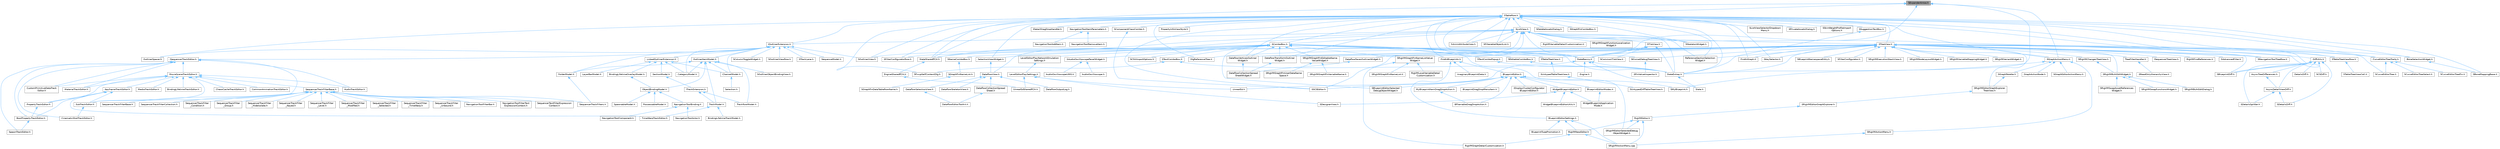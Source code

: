digraph "SExpanderArrow.h"
{
 // INTERACTIVE_SVG=YES
 // LATEX_PDF_SIZE
  bgcolor="transparent";
  edge [fontname=Helvetica,fontsize=10,labelfontname=Helvetica,labelfontsize=10];
  node [fontname=Helvetica,fontsize=10,shape=box,height=0.2,width=0.4];
  Node1 [id="Node000001",label="SExpanderArrow.h",height=0.2,width=0.4,color="gray40", fillcolor="grey60", style="filled", fontcolor="black",tooltip=" "];
  Node1 -> Node2 [id="edge1_Node000001_Node000002",dir="back",color="steelblue1",style="solid",tooltip=" "];
  Node2 [id="Node000002",label="SGraphActionMenu.h",height=0.2,width=0.4,color="grey40", fillcolor="white", style="filled",URL="$d0/d9a/SGraphActionMenu_8h.html",tooltip=" "];
  Node2 -> Node3 [id="edge2_Node000002_Node000003",dir="back",color="steelblue1",style="solid",tooltip=" "];
  Node3 [id="Node000003",label="GraphActionNode.h",height=0.2,width=0.4,color="grey40", fillcolor="white", style="filled",URL="$dc/d7a/GraphActionNode_8h.html",tooltip=" "];
  Node2 -> Node4 [id="edge3_Node000002_Node000004",dir="back",color="steelblue1",style="solid",tooltip=" "];
  Node4 [id="Node000004",label="SGraphEditorActionMenu.h",height=0.2,width=0.4,color="grey40", fillcolor="white", style="filled",URL="$dd/d8d/SGraphEditorActionMenu_8h.html",tooltip=" "];
  Node2 -> Node5 [id="edge4_Node000002_Node000005",dir="back",color="steelblue1",style="solid",tooltip=" "];
  Node5 [id="Node000005",label="SGraphPalette.h",height=0.2,width=0.4,color="grey40", fillcolor="white", style="filled",URL="$d5/dd1/SGraphPalette_8h.html",tooltip=" "];
  Node5 -> Node6 [id="edge5_Node000005_Node000006",dir="back",color="steelblue1",style="solid",tooltip=" "];
  Node6 [id="Node000006",label="SRigVMEditorGraphExplorer\lTreeView.h",height=0.2,width=0.4,color="grey40", fillcolor="white", style="filled",URL="$d8/d43/SRigVMEditorGraphExplorerTreeView_8h.html",tooltip=" "];
  Node6 -> Node7 [id="edge6_Node000006_Node000007",dir="back",color="steelblue1",style="solid",tooltip=" "];
  Node7 [id="Node000007",label="SRigVMEditorGraphExplorer.h",height=0.2,width=0.4,color="grey40", fillcolor="white", style="filled",URL="$db/d11/SRigVMEditorGraphExplorer_8h.html",tooltip=" "];
  Node7 -> Node8 [id="edge7_Node000007_Node000008",dir="back",color="steelblue1",style="solid",tooltip=" "];
  Node8 [id="Node000008",label="RigVMEditor.h",height=0.2,width=0.4,color="grey40", fillcolor="white", style="filled",URL="$d3/d13/RigVMEditor_8h.html",tooltip=" "];
  Node8 -> Node9 [id="edge8_Node000008_Node000009",dir="back",color="steelblue1",style="solid",tooltip=" "];
  Node9 [id="Node000009",label="RigVMNewEditor.h",height=0.2,width=0.4,color="grey40", fillcolor="white", style="filled",URL="$df/dd1/RigVMNewEditor_8h.html",tooltip=" "];
  Node9 -> Node10 [id="edge9_Node000009_Node000010",dir="back",color="steelblue1",style="solid",tooltip=" "];
  Node10 [id="Node000010",label="RigVMGraphDetailCustomization.h",height=0.2,width=0.4,color="grey40", fillcolor="white", style="filled",URL="$da/d8c/RigVMGraphDetailCustomization_8h.html",tooltip=" "];
  Node9 -> Node11 [id="edge10_Node000009_Node000011",dir="back",color="steelblue1",style="solid",tooltip=" "];
  Node11 [id="Node000011",label="SRigVMActionMenu.cpp",height=0.2,width=0.4,color="grey40", fillcolor="white", style="filled",URL="$dc/d4c/SRigVMActionMenu_8cpp.html",tooltip=" "];
  Node8 -> Node11 [id="edge11_Node000008_Node000011",dir="back",color="steelblue1",style="solid",tooltip=" "];
  Node8 -> Node12 [id="edge12_Node000008_Node000012",dir="back",color="steelblue1",style="solid",tooltip=" "];
  Node12 [id="Node000012",label="SRigVMEditorSelectedDebug\lObjectWidget.h",height=0.2,width=0.4,color="grey40", fillcolor="white", style="filled",URL="$d9/dcd/SRigVMEditorSelectedDebugObjectWidget_8h.html",tooltip=" "];
  Node2 -> Node13 [id="edge13_Node000002_Node000013",dir="back",color="steelblue1",style="solid",tooltip=" "];
  Node13 [id="Node000013",label="SMyBlueprint.h",height=0.2,width=0.4,color="grey40", fillcolor="white", style="filled",URL="$d3/d34/SMyBlueprint_8h.html",tooltip=" "];
  Node2 -> Node14 [id="edge14_Node000002_Node000014",dir="back",color="steelblue1",style="solid",tooltip=" "];
  Node14 [id="Node000014",label="SRigVMActionMenu.h",height=0.2,width=0.4,color="grey40", fillcolor="white", style="filled",URL="$d1/de8/SRigVMActionMenu_8h.html",tooltip=" "];
  Node14 -> Node11 [id="edge15_Node000014_Node000011",dir="back",color="steelblue1",style="solid",tooltip=" "];
  Node1 -> Node15 [id="edge16_Node000001_Node000015",dir="back",color="steelblue1",style="solid",tooltip=" "];
  Node15 [id="Node000015",label="STableRow.h",height=0.2,width=0.4,color="grey40", fillcolor="white", style="filled",URL="$d8/d43/STableRow_8h.html",tooltip=" "];
  Node15 -> Node16 [id="edge17_Node000015_Node000016",dir="back",color="steelblue1",style="solid",tooltip=" "];
  Node16 [id="Node000016",label="BoneSelectionWidget.h",height=0.2,width=0.4,color="grey40", fillcolor="white", style="filled",URL="$d4/dd3/BoneSelectionWidget_8h.html",tooltip=" "];
  Node16 -> Node17 [id="edge18_Node000016_Node000017",dir="back",color="steelblue1",style="solid",tooltip=" "];
  Node17 [id="Node000017",label="SBoneMappingBase.h",height=0.2,width=0.4,color="grey40", fillcolor="white", style="filled",URL="$d7/d49/SBoneMappingBase_8h.html",tooltip=" "];
  Node15 -> Node18 [id="edge19_Node000015_Node000018",dir="back",color="steelblue1",style="solid",tooltip=" "];
  Node18 [id="Node000018",label="CurveEditorTreeTraits.h",height=0.2,width=0.4,color="grey40", fillcolor="white", style="filled",URL="$d4/d4a/CurveEditorTreeTraits_8h.html",tooltip=" "];
  Node18 -> Node19 [id="edge20_Node000018_Node000019",dir="back",color="steelblue1",style="solid",tooltip=" "];
  Node19 [id="Node000019",label="SCurveEditorTree.h",height=0.2,width=0.4,color="grey40", fillcolor="white", style="filled",URL="$da/da4/SCurveEditorTree_8h.html",tooltip=" "];
  Node18 -> Node20 [id="edge21_Node000018_Node000020",dir="back",color="steelblue1",style="solid",tooltip=" "];
  Node20 [id="Node000020",label="SCurveEditorTreePin.h",height=0.2,width=0.4,color="grey40", fillcolor="white", style="filled",URL="$db/d44/SCurveEditorTreePin_8h.html",tooltip=" "];
  Node18 -> Node21 [id="edge22_Node000018_Node000021",dir="back",color="steelblue1",style="solid",tooltip=" "];
  Node21 [id="Node000021",label="SCurveEditorTreeSelect.h",height=0.2,width=0.4,color="grey40", fillcolor="white", style="filled",URL="$d9/d58/SCurveEditorTreeSelect_8h.html",tooltip=" "];
  Node15 -> Node22 [id="edge23_Node000015_Node000022",dir="back",color="steelblue1",style="solid",tooltip=" "];
  Node22 [id="Node000022",label="DataflowTransformOutliner\lWidget.h",height=0.2,width=0.4,color="grey40", fillcolor="white", style="filled",URL="$d8/df9/DataflowTransformOutlinerWidget_8h.html",tooltip=" "];
  Node22 -> Node23 [id="edge24_Node000022_Node000023",dir="back",color="steelblue1",style="solid",tooltip=" "];
  Node23 [id="Node000023",label="DataflowCollectionSpread\lSheetWidget.h",height=0.2,width=0.4,color="grey40", fillcolor="white", style="filled",URL="$da/da3/DataflowCollectionSpreadSheetWidget_8h.html",tooltip=" "];
  Node15 -> Node24 [id="edge25_Node000015_Node000024",dir="back",color="steelblue1",style="solid",tooltip=" "];
  Node24 [id="Node000024",label="DataflowVerticesOutliner\lWidget.h",height=0.2,width=0.4,color="grey40", fillcolor="white", style="filled",URL="$dd/deb/DataflowVerticesOutlinerWidget_8h.html",tooltip=" "];
  Node24 -> Node23 [id="edge26_Node000024_Node000023",dir="back",color="steelblue1",style="solid",tooltip=" "];
  Node15 -> Node25 [id="edge27_Node000015_Node000025",dir="back",color="steelblue1",style="solid",tooltip=" "];
  Node25 [id="Node000025",label="DlgReferenceTree.h",height=0.2,width=0.4,color="grey40", fillcolor="white", style="filled",URL="$db/dd3/DlgReferenceTree_8h.html",tooltip=" "];
  Node15 -> Node26 [id="edge28_Node000015_Node000026",dir="back",color="steelblue1",style="solid",tooltip=" "];
  Node26 [id="Node000026",label="FindInBlueprints.h",height=0.2,width=0.4,color="grey40", fillcolor="white", style="filled",URL="$d0/d27/FindInBlueprints_8h.html",tooltip=" "];
  Node26 -> Node27 [id="edge29_Node000026_Node000027",dir="back",color="steelblue1",style="solid",tooltip=" "];
  Node27 [id="Node000027",label="BlueprintEditor.h",height=0.2,width=0.4,color="grey40", fillcolor="white", style="filled",URL="$df/d7d/BlueprintEditor_8h.html",tooltip=" "];
  Node27 -> Node28 [id="edge30_Node000027_Node000028",dir="back",color="steelblue1",style="solid",tooltip=" "];
  Node28 [id="Node000028",label="BPVariableDragDropAction.h",height=0.2,width=0.4,color="grey40", fillcolor="white", style="filled",URL="$dd/d23/BPVariableDragDropAction_8h.html",tooltip=" "];
  Node27 -> Node29 [id="edge31_Node000027_Node000029",dir="back",color="steelblue1",style="solid",tooltip=" "];
  Node29 [id="Node000029",label="BlueprintDragDropMenuItem.h",height=0.2,width=0.4,color="grey40", fillcolor="white", style="filled",URL="$dc/deb/BlueprintDragDropMenuItem_8h.html",tooltip=" "];
  Node27 -> Node30 [id="edge32_Node000027_Node000030",dir="back",color="steelblue1",style="solid",tooltip=" "];
  Node30 [id="Node000030",label="BlueprintEditorModes.h",height=0.2,width=0.4,color="grey40", fillcolor="white", style="filled",URL="$d9/d70/BlueprintEditorModes_8h.html",tooltip=" "];
  Node30 -> Node31 [id="edge33_Node000030_Node000031",dir="back",color="steelblue1",style="solid",tooltip=" "];
  Node31 [id="Node000031",label="WidgetBlueprintApplication\lMode.h",height=0.2,width=0.4,color="grey40", fillcolor="white", style="filled",URL="$d3/d40/WidgetBlueprintApplicationMode_8h.html",tooltip=" "];
  Node27 -> Node32 [id="edge34_Node000027_Node000032",dir="back",color="steelblue1",style="solid",tooltip=" "];
  Node32 [id="Node000032",label="IDisplayClusterConfigurator\lBlueprintEditor.h",height=0.2,width=0.4,color="grey40", fillcolor="white", style="filled",URL="$dd/d4b/IDisplayClusterConfiguratorBlueprintEditor_8h.html",tooltip=" "];
  Node27 -> Node33 [id="edge35_Node000027_Node000033",dir="back",color="steelblue1",style="solid",tooltip=" "];
  Node33 [id="Node000033",label="MyBlueprintItemDragDropAction.h",height=0.2,width=0.4,color="grey40", fillcolor="white", style="filled",URL="$da/d11/MyBlueprintItemDragDropAction_8h.html",tooltip=" "];
  Node33 -> Node28 [id="edge36_Node000033_Node000028",dir="back",color="steelblue1",style="solid",tooltip=" "];
  Node27 -> Node34 [id="edge37_Node000027_Node000034",dir="back",color="steelblue1",style="solid",tooltip=" "];
  Node34 [id="Node000034",label="SBlueprintEditorSelected\lDebugObjectWidget.h",height=0.2,width=0.4,color="grey40", fillcolor="white", style="filled",URL="$de/d6c/SBlueprintEditorSelectedDebugObjectWidget_8h.html",tooltip=" "];
  Node27 -> Node13 [id="edge38_Node000027_Node000013",dir="back",color="steelblue1",style="solid",tooltip=" "];
  Node27 -> Node35 [id="edge39_Node000027_Node000035",dir="back",color="steelblue1",style="solid",tooltip=" "];
  Node35 [id="Node000035",label="SSCSEditor.h",height=0.2,width=0.4,color="grey40", fillcolor="white", style="filled",URL="$d0/d2e/SSCSEditor_8h.html",tooltip=" "];
  Node27 -> Node36 [id="edge40_Node000027_Node000036",dir="back",color="steelblue1",style="solid",tooltip=" "];
  Node36 [id="Node000036",label="WidgetBlueprintEditor.h",height=0.2,width=0.4,color="grey40", fillcolor="white", style="filled",URL="$d6/d04/WidgetBlueprintEditor_8h.html",tooltip=" "];
  Node36 -> Node37 [id="edge41_Node000036_Node000037",dir="back",color="steelblue1",style="solid",tooltip=" "];
  Node37 [id="Node000037",label="SDesignerView.h",height=0.2,width=0.4,color="grey40", fillcolor="white", style="filled",URL="$d2/d14/SDesignerView_8h.html",tooltip=" "];
  Node36 -> Node31 [id="edge42_Node000036_Node000031",dir="back",color="steelblue1",style="solid",tooltip=" "];
  Node36 -> Node38 [id="edge43_Node000036_Node000038",dir="back",color="steelblue1",style="solid",tooltip=" "];
  Node38 [id="Node000038",label="WidgetBlueprintEditorUtils.h",height=0.2,width=0.4,color="grey40", fillcolor="white", style="filled",URL="$d9/df7/WidgetBlueprintEditorUtils_8h.html",tooltip=" "];
  Node26 -> Node39 [id="edge44_Node000026_Node000039",dir="back",color="steelblue1",style="solid",tooltip=" "];
  Node39 [id="Node000039",label="BlueprintEditorSettings.h",height=0.2,width=0.4,color="grey40", fillcolor="white", style="filled",URL="$d4/dbc/BlueprintEditorSettings_8h.html",tooltip=" "];
  Node39 -> Node40 [id="edge45_Node000039_Node000040",dir="back",color="steelblue1",style="solid",tooltip=" "];
  Node40 [id="Node000040",label="BlueprintTypePromotion.h",height=0.2,width=0.4,color="grey40", fillcolor="white", style="filled",URL="$d2/d23/BlueprintTypePromotion_8h.html",tooltip=" "];
  Node39 -> Node9 [id="edge46_Node000039_Node000009",dir="back",color="steelblue1",style="solid",tooltip=" "];
  Node39 -> Node11 [id="edge47_Node000039_Node000011",dir="back",color="steelblue1",style="solid",tooltip=" "];
  Node26 -> Node41 [id="edge48_Node000026_Node000041",dir="back",color="steelblue1",style="solid",tooltip=" "];
  Node41 [id="Node000041",label="ImaginaryBlueprintData.h",height=0.2,width=0.4,color="grey40", fillcolor="white", style="filled",URL="$d9/d16/ImaginaryBlueprintData_8h.html",tooltip=" "];
  Node15 -> Node42 [id="edge49_Node000015_Node000042",dir="back",color="steelblue1",style="solid",tooltip=" "];
  Node42 [id="Node000042",label="FindInGraph.h",height=0.2,width=0.4,color="grey40", fillcolor="white", style="filled",URL="$de/d36/FindInGraph_8h.html",tooltip=" "];
  Node15 -> Node43 [id="edge50_Node000015_Node000043",dir="back",color="steelblue1",style="solid",tooltip=" "];
  Node43 [id="Node000043",label="IDetailDragDropHandler.h",height=0.2,width=0.4,color="grey40", fillcolor="white", style="filled",URL="$dd/d80/IDetailDragDropHandler_8h.html",tooltip=" "];
  Node15 -> Node44 [id="edge51_Node000015_Node000044",dir="back",color="steelblue1",style="solid",tooltip=" "];
  Node44 [id="Node000044",label="IOutlinerExtension.h",height=0.2,width=0.4,color="grey40", fillcolor="white", style="filled",URL="$db/d1a/IOutlinerExtension_8h.html",tooltip=" "];
  Node44 -> Node45 [id="edge52_Node000044_Node000045",dir="back",color="steelblue1",style="solid",tooltip=" "];
  Node45 [id="Node000045",label="CategoryModel.h",height=0.2,width=0.4,color="grey40", fillcolor="white", style="filled",URL="$db/dfe/CategoryModel_8h.html",tooltip=" "];
  Node44 -> Node46 [id="edge53_Node000044_Node000046",dir="back",color="steelblue1",style="solid",tooltip=" "];
  Node46 [id="Node000046",label="ChannelModel.h",height=0.2,width=0.4,color="grey40", fillcolor="white", style="filled",URL="$de/d30/ChannelModel_8h.html",tooltip=" "];
  Node46 -> Node47 [id="edge54_Node000046_Node000047",dir="back",color="steelblue1",style="solid",tooltip=" "];
  Node47 [id="Node000047",label="Selection.h",height=0.2,width=0.4,color="grey40", fillcolor="white", style="filled",URL="$dd/dc2/Editor_2Sequencer_2Public_2MVVM_2Selection_2Selection_8h.html",tooltip=" "];
  Node44 -> Node48 [id="edge55_Node000044_Node000048",dir="back",color="steelblue1",style="solid",tooltip=" "];
  Node48 [id="Node000048",label="FolderModel.h",height=0.2,width=0.4,color="grey40", fillcolor="white", style="filled",URL="$d4/d1d/FolderModel_8h.html",tooltip=" "];
  Node48 -> Node49 [id="edge56_Node000048_Node000049",dir="back",color="steelblue1",style="solid",tooltip=" "];
  Node49 [id="Node000049",label="SequencerTrackFilters.h",height=0.2,width=0.4,color="grey40", fillcolor="white", style="filled",URL="$df/d72/SequencerTrackFilters_8h.html",tooltip=" "];
  Node44 -> Node50 [id="edge57_Node000044_Node000050",dir="back",color="steelblue1",style="solid",tooltip=" "];
  Node50 [id="Node000050",label="ISequencerTrackEditor.h",height=0.2,width=0.4,color="grey40", fillcolor="white", style="filled",URL="$df/dca/ISequencerTrackEditor_8h.html",tooltip=" "];
  Node50 -> Node51 [id="edge58_Node000050_Node000051",dir="back",color="steelblue1",style="solid",tooltip=" "];
  Node51 [id="Node000051",label="AudioTrackEditor.h",height=0.2,width=0.4,color="grey40", fillcolor="white", style="filled",URL="$dd/d96/AudioTrackEditor_8h.html",tooltip=" "];
  Node50 -> Node52 [id="edge59_Node000050_Node000052",dir="back",color="steelblue1",style="solid",tooltip=" "];
  Node52 [id="Node000052",label="BoolPropertyTrackEditor.h",height=0.2,width=0.4,color="grey40", fillcolor="white", style="filled",URL="$db/d07/BoolPropertyTrackEditor_8h.html",tooltip=" "];
  Node52 -> Node53 [id="edge60_Node000052_Node000053",dir="back",color="steelblue1",style="solid",tooltip=" "];
  Node53 [id="Node000053",label="SpawnTrackEditor.h",height=0.2,width=0.4,color="grey40", fillcolor="white", style="filled",URL="$d5/dac/SpawnTrackEditor_8h.html",tooltip=" "];
  Node50 -> Node54 [id="edge61_Node000050_Node000054",dir="back",color="steelblue1",style="solid",tooltip=" "];
  Node54 [id="Node000054",label="CinematicShotTrackEditor.h",height=0.2,width=0.4,color="grey40", fillcolor="white", style="filled",URL="$d3/d0c/CinematicShotTrackEditor_8h.html",tooltip=" "];
  Node50 -> Node55 [id="edge62_Node000050_Node000055",dir="back",color="steelblue1",style="solid",tooltip=" "];
  Node55 [id="Node000055",label="CustomPrimitiveDataTrack\lEditor.h",height=0.2,width=0.4,color="grey40", fillcolor="white", style="filled",URL="$dc/d8f/CustomPrimitiveDataTrackEditor_8h.html",tooltip=" "];
  Node50 -> Node56 [id="edge63_Node000050_Node000056",dir="back",color="steelblue1",style="solid",tooltip=" "];
  Node56 [id="Node000056",label="MaterialTrackEditor.h",height=0.2,width=0.4,color="grey40", fillcolor="white", style="filled",URL="$d1/d9f/MaterialTrackEditor_8h.html",tooltip=" "];
  Node50 -> Node57 [id="edge64_Node000050_Node000057",dir="back",color="steelblue1",style="solid",tooltip=" "];
  Node57 [id="Node000057",label="MovieSceneTrackEditor.h",height=0.2,width=0.4,color="grey40", fillcolor="white", style="filled",URL="$db/d6c/MovieSceneTrackEditor_8h.html",tooltip=" "];
  Node57 -> Node51 [id="edge65_Node000057_Node000051",dir="back",color="steelblue1",style="solid",tooltip=" "];
  Node57 -> Node58 [id="edge66_Node000057_Node000058",dir="back",color="steelblue1",style="solid",tooltip=" "];
  Node58 [id="Node000058",label="BindingLifetimeTrackEditor.h",height=0.2,width=0.4,color="grey40", fillcolor="white", style="filled",URL="$db/d3c/BindingLifetimeTrackEditor_8h.html",tooltip=" "];
  Node57 -> Node59 [id="edge67_Node000057_Node000059",dir="back",color="steelblue1",style="solid",tooltip=" "];
  Node59 [id="Node000059",label="ChaosCacheTrackEditor.h",height=0.2,width=0.4,color="grey40", fillcolor="white", style="filled",URL="$db/d36/ChaosCacheTrackEditor_8h.html",tooltip=" "];
  Node57 -> Node60 [id="edge68_Node000057_Node000060",dir="back",color="steelblue1",style="solid",tooltip=" "];
  Node60 [id="Node000060",label="CommonAnimationTrackEditor.h",height=0.2,width=0.4,color="grey40", fillcolor="white", style="filled",URL="$d9/d6e/CommonAnimationTrackEditor_8h.html",tooltip=" "];
  Node57 -> Node55 [id="edge69_Node000057_Node000055",dir="back",color="steelblue1",style="solid",tooltip=" "];
  Node57 -> Node61 [id="edge70_Node000057_Node000061",dir="back",color="steelblue1",style="solid",tooltip=" "];
  Node61 [id="Node000061",label="KeyframeTrackEditor.h",height=0.2,width=0.4,color="grey40", fillcolor="white", style="filled",URL="$dd/d47/KeyframeTrackEditor_8h.html",tooltip=" "];
  Node61 -> Node52 [id="edge71_Node000061_Node000052",dir="back",color="steelblue1",style="solid",tooltip=" "];
  Node61 -> Node62 [id="edge72_Node000061_Node000062",dir="back",color="steelblue1",style="solid",tooltip=" "];
  Node62 [id="Node000062",label="PropertyTrackEditor.h",height=0.2,width=0.4,color="grey40", fillcolor="white", style="filled",URL="$da/d9a/PropertyTrackEditor_8h.html",tooltip=" "];
  Node62 -> Node52 [id="edge73_Node000062_Node000052",dir="back",color="steelblue1",style="solid",tooltip=" "];
  Node61 -> Node63 [id="edge74_Node000061_Node000063",dir="back",color="steelblue1",style="solid",tooltip=" "];
  Node63 [id="Node000063",label="SubTrackEditor.h",height=0.2,width=0.4,color="grey40", fillcolor="white", style="filled",URL="$d8/d5b/SubTrackEditor_8h.html",tooltip=" "];
  Node63 -> Node54 [id="edge75_Node000063_Node000054",dir="back",color="steelblue1",style="solid",tooltip=" "];
  Node61 -> Node64 [id="edge76_Node000061_Node000064",dir="back",color="steelblue1",style="solid",tooltip=" "];
  Node64 [id="Node000064",label="TimeWarpTrackEditor.h",height=0.2,width=0.4,color="grey40", fillcolor="white", style="filled",URL="$dc/d2e/TimeWarpTrackEditor_8h.html",tooltip=" "];
  Node57 -> Node56 [id="edge77_Node000057_Node000056",dir="back",color="steelblue1",style="solid",tooltip=" "];
  Node57 -> Node65 [id="edge78_Node000057_Node000065",dir="back",color="steelblue1",style="solid",tooltip=" "];
  Node65 [id="Node000065",label="MediaTrackEditor.h",height=0.2,width=0.4,color="grey40", fillcolor="white", style="filled",URL="$d0/d41/MediaTrackEditor_8h.html",tooltip=" "];
  Node57 -> Node62 [id="edge79_Node000057_Node000062",dir="back",color="steelblue1",style="solid",tooltip=" "];
  Node57 -> Node66 [id="edge80_Node000057_Node000066",dir="back",color="steelblue1",style="solid",tooltip=" "];
  Node66 [id="Node000066",label="SequencerTrackFilterBase.h",height=0.2,width=0.4,color="grey40", fillcolor="white", style="filled",URL="$d8/def/Filters_2SequencerTrackFilterBase_8h.html",tooltip=" "];
  Node66 -> Node67 [id="edge81_Node000066_Node000067",dir="back",color="steelblue1",style="solid",tooltip=" "];
  Node67 [id="Node000067",label="NavigationToolFilterBar.h",height=0.2,width=0.4,color="grey40", fillcolor="white", style="filled",URL="$df/d14/NavigationToolFilterBar_8h.html",tooltip=" "];
  Node66 -> Node68 [id="edge82_Node000066_Node000068",dir="back",color="steelblue1",style="solid",tooltip=" "];
  Node68 [id="Node000068",label="NavigationToolFilterText\lExpressionContext.h",height=0.2,width=0.4,color="grey40", fillcolor="white", style="filled",URL="$d8/dd2/NavigationToolFilterTextExpressionContext_8h.html",tooltip=" "];
  Node66 -> Node69 [id="edge83_Node000066_Node000069",dir="back",color="steelblue1",style="solid",tooltip=" "];
  Node69 [id="Node000069",label="SequencerTextFilterExpression\lContext.h",height=0.2,width=0.4,color="grey40", fillcolor="white", style="filled",URL="$d0/d9f/SequencerTextFilterExpressionContext_8h.html",tooltip=" "];
  Node66 -> Node70 [id="edge84_Node000066_Node000070",dir="back",color="steelblue1",style="solid",tooltip=" "];
  Node70 [id="Node000070",label="SequencerTrackFilterBase.h",height=0.2,width=0.4,color="grey40", fillcolor="white", style="filled",URL="$d8/d4d/SequencerTrackFilterBase_8h.html",tooltip=" "];
  Node66 -> Node71 [id="edge85_Node000066_Node000071",dir="back",color="steelblue1",style="solid",tooltip=" "];
  Node71 [id="Node000071",label="SequencerTrackFilterCollection.h",height=0.2,width=0.4,color="grey40", fillcolor="white", style="filled",URL="$d8/de2/SequencerTrackFilterCollection_8h.html",tooltip=" "];
  Node66 -> Node72 [id="edge86_Node000066_Node000072",dir="back",color="steelblue1",style="solid",tooltip=" "];
  Node72 [id="Node000072",label="SequencerTrackFilter\l_Condition.h",height=0.2,width=0.4,color="grey40", fillcolor="white", style="filled",URL="$df/d17/SequencerTrackFilter__Condition_8h.html",tooltip=" "];
  Node66 -> Node73 [id="edge87_Node000066_Node000073",dir="back",color="steelblue1",style="solid",tooltip=" "];
  Node73 [id="Node000073",label="SequencerTrackFilter\l_Group.h",height=0.2,width=0.4,color="grey40", fillcolor="white", style="filled",URL="$da/dea/SequencerTrackFilter__Group_8h.html",tooltip=" "];
  Node66 -> Node74 [id="edge88_Node000066_Node000074",dir="back",color="steelblue1",style="solid",tooltip=" "];
  Node74 [id="Node000074",label="SequencerTrackFilter\l_HideIsolate.h",height=0.2,width=0.4,color="grey40", fillcolor="white", style="filled",URL="$d3/d55/SequencerTrackFilter__HideIsolate_8h.html",tooltip=" "];
  Node66 -> Node75 [id="edge89_Node000066_Node000075",dir="back",color="steelblue1",style="solid",tooltip=" "];
  Node75 [id="Node000075",label="SequencerTrackFilter\l_Keyed.h",height=0.2,width=0.4,color="grey40", fillcolor="white", style="filled",URL="$d4/d2d/SequencerTrackFilter__Keyed_8h.html",tooltip=" "];
  Node66 -> Node76 [id="edge90_Node000066_Node000076",dir="back",color="steelblue1",style="solid",tooltip=" "];
  Node76 [id="Node000076",label="SequencerTrackFilter\l_Level.h",height=0.2,width=0.4,color="grey40", fillcolor="white", style="filled",URL="$d2/d6c/SequencerTrackFilter__Level_8h.html",tooltip=" "];
  Node66 -> Node77 [id="edge91_Node000066_Node000077",dir="back",color="steelblue1",style="solid",tooltip=" "];
  Node77 [id="Node000077",label="SequencerTrackFilter\l_Modified.h",height=0.2,width=0.4,color="grey40", fillcolor="white", style="filled",URL="$d0/dd9/SequencerTrackFilter__Modified_8h.html",tooltip=" "];
  Node66 -> Node78 [id="edge92_Node000066_Node000078",dir="back",color="steelblue1",style="solid",tooltip=" "];
  Node78 [id="Node000078",label="SequencerTrackFilter\l_Selected.h",height=0.2,width=0.4,color="grey40", fillcolor="white", style="filled",URL="$dc/d54/SequencerTrackFilter__Selected_8h.html",tooltip=" "];
  Node66 -> Node79 [id="edge93_Node000066_Node000079",dir="back",color="steelblue1",style="solid",tooltip=" "];
  Node79 [id="Node000079",label="SequencerTrackFilter\l_TimeWarp.h",height=0.2,width=0.4,color="grey40", fillcolor="white", style="filled",URL="$d6/dd0/SequencerTrackFilter__TimeWarp_8h.html",tooltip=" "];
  Node66 -> Node80 [id="edge94_Node000066_Node000080",dir="back",color="steelblue1",style="solid",tooltip=" "];
  Node80 [id="Node000080",label="SequencerTrackFilter\l_Unbound.h",height=0.2,width=0.4,color="grey40", fillcolor="white", style="filled",URL="$d0/dd1/SequencerTrackFilter__Unbound_8h.html",tooltip=" "];
  Node66 -> Node49 [id="edge95_Node000066_Node000049",dir="back",color="steelblue1",style="solid",tooltip=" "];
  Node57 -> Node63 [id="edge96_Node000057_Node000063",dir="back",color="steelblue1",style="solid",tooltip=" "];
  Node50 -> Node53 [id="edge97_Node000050_Node000053",dir="back",color="steelblue1",style="solid",tooltip=" "];
  Node50 -> Node63 [id="edge98_Node000050_Node000063",dir="back",color="steelblue1",style="solid",tooltip=" "];
  Node44 -> Node81 [id="edge99_Node000044_Node000081",dir="back",color="steelblue1",style="solid",tooltip=" "];
  Node81 [id="Node000081",label="LinkedOutlinerExtension.h",height=0.2,width=0.4,color="grey40", fillcolor="white", style="filled",URL="$da/d0f/LinkedOutlinerExtension_8h.html",tooltip=" "];
  Node81 -> Node82 [id="edge100_Node000081_Node000082",dir="back",color="steelblue1",style="solid",tooltip=" "];
  Node82 [id="Node000082",label="BindingLifetimeOverlayModel.h",height=0.2,width=0.4,color="grey40", fillcolor="white", style="filled",URL="$d2/d69/BindingLifetimeOverlayModel_8h.html",tooltip=" "];
  Node82 -> Node83 [id="edge101_Node000082_Node000083",dir="back",color="steelblue1",style="solid",tooltip=" "];
  Node83 [id="Node000083",label="ObjectBindingModel.h",height=0.2,width=0.4,color="grey40", fillcolor="white", style="filled",URL="$de/dbc/ObjectBindingModel_8h.html",tooltip=" "];
  Node83 -> Node84 [id="edge102_Node000083_Node000084",dir="back",color="steelblue1",style="solid",tooltip=" "];
  Node84 [id="Node000084",label="NavigationToolBinding.h",height=0.2,width=0.4,color="grey40", fillcolor="white", style="filled",URL="$d0/db5/NavigationToolBinding_8h.html",tooltip=" "];
  Node84 -> Node85 [id="edge103_Node000084_Node000085",dir="back",color="steelblue1",style="solid",tooltip=" "];
  Node85 [id="Node000085",label="NavigationToolActor.h",height=0.2,width=0.4,color="grey40", fillcolor="white", style="filled",URL="$d6/da8/NavigationToolActor_8h.html",tooltip=" "];
  Node84 -> Node86 [id="edge104_Node000084_Node000086",dir="back",color="steelblue1",style="solid",tooltip=" "];
  Node86 [id="Node000086",label="NavigationToolComponent.h",height=0.2,width=0.4,color="grey40", fillcolor="white", style="filled",URL="$d7/dfc/NavigationToolComponent_8h.html",tooltip=" "];
  Node83 -> Node87 [id="edge105_Node000083_Node000087",dir="back",color="steelblue1",style="solid",tooltip=" "];
  Node87 [id="Node000087",label="PossessableModel.h",height=0.2,width=0.4,color="grey40", fillcolor="white", style="filled",URL="$d5/d01/PossessableModel_8h.html",tooltip=" "];
  Node83 -> Node88 [id="edge106_Node000083_Node000088",dir="back",color="steelblue1",style="solid",tooltip=" "];
  Node88 [id="Node000088",label="SpawnableModel.h",height=0.2,width=0.4,color="grey40", fillcolor="white", style="filled",URL="$d0/dd5/SpawnableModel_8h.html",tooltip=" "];
  Node81 -> Node45 [id="edge107_Node000081_Node000045",dir="back",color="steelblue1",style="solid",tooltip=" "];
  Node81 -> Node46 [id="edge108_Node000081_Node000046",dir="back",color="steelblue1",style="solid",tooltip=" "];
  Node81 -> Node89 [id="edge109_Node000081_Node000089",dir="back",color="steelblue1",style="solid",tooltip=" "];
  Node89 [id="Node000089",label="LayerBarModel.h",height=0.2,width=0.4,color="grey40", fillcolor="white", style="filled",URL="$dd/daa/LayerBarModel_8h.html",tooltip=" "];
  Node81 -> Node90 [id="edge110_Node000081_Node000090",dir="back",color="steelblue1",style="solid",tooltip=" "];
  Node90 [id="Node000090",label="SectionModel.h",height=0.2,width=0.4,color="grey40", fillcolor="white", style="filled",URL="$d7/d0c/SectionModel_8h.html",tooltip=" "];
  Node90 -> Node91 [id="edge111_Node000090_Node000091",dir="back",color="steelblue1",style="solid",tooltip=" "];
  Node91 [id="Node000091",label="ITrackExtension.h",height=0.2,width=0.4,color="grey40", fillcolor="white", style="filled",URL="$d4/d09/ITrackExtension_8h.html",tooltip=" "];
  Node91 -> Node92 [id="edge112_Node000091_Node000092",dir="back",color="steelblue1",style="solid",tooltip=" "];
  Node92 [id="Node000092",label="TrackModel.h",height=0.2,width=0.4,color="grey40", fillcolor="white", style="filled",URL="$db/d94/TrackModel_8h.html",tooltip=" "];
  Node92 -> Node93 [id="edge113_Node000092_Node000093",dir="back",color="steelblue1",style="solid",tooltip=" "];
  Node93 [id="Node000093",label="BindingLifetimeTrackModel.h",height=0.2,width=0.4,color="grey40", fillcolor="white", style="filled",URL="$d5/d30/BindingLifetimeTrackModel_8h.html",tooltip=" "];
  Node92 -> Node64 [id="edge114_Node000092_Node000064",dir="back",color="steelblue1",style="solid",tooltip=" "];
  Node91 -> Node94 [id="edge115_Node000091_Node000094",dir="back",color="steelblue1",style="solid",tooltip=" "];
  Node94 [id="Node000094",label="TrackRowModel.h",height=0.2,width=0.4,color="grey40", fillcolor="white", style="filled",URL="$d8/db5/TrackRowModel_8h.html",tooltip=" "];
  Node44 -> Node95 [id="edge116_Node000044_Node000095",dir="back",color="steelblue1",style="solid",tooltip=" "];
  Node95 [id="Node000095",label="OutlinerItemModel.h",height=0.2,width=0.4,color="grey40", fillcolor="white", style="filled",URL="$da/dbf/OutlinerItemModel_8h.html",tooltip=" "];
  Node95 -> Node45 [id="edge117_Node000095_Node000045",dir="back",color="steelblue1",style="solid",tooltip=" "];
  Node95 -> Node46 [id="edge118_Node000095_Node000046",dir="back",color="steelblue1",style="solid",tooltip=" "];
  Node95 -> Node48 [id="edge119_Node000095_Node000048",dir="back",color="steelblue1",style="solid",tooltip=" "];
  Node95 -> Node83 [id="edge120_Node000095_Node000083",dir="back",color="steelblue1",style="solid",tooltip=" "];
  Node95 -> Node96 [id="edge121_Node000095_Node000096",dir="back",color="steelblue1",style="solid",tooltip=" "];
  Node96 [id="Node000096",label="SOutlinerObjectBindingView.h",height=0.2,width=0.4,color="grey40", fillcolor="white", style="filled",URL="$d1/dfa/SOutlinerObjectBindingView_8h.html",tooltip=" "];
  Node95 -> Node92 [id="edge122_Node000095_Node000092",dir="back",color="steelblue1",style="solid",tooltip=" "];
  Node95 -> Node94 [id="edge123_Node000095_Node000094",dir="back",color="steelblue1",style="solid",tooltip=" "];
  Node44 -> Node97 [id="edge124_Node000044_Node000097",dir="back",color="steelblue1",style="solid",tooltip=" "];
  Node97 [id="Node000097",label="OutlinerSpacer.h",height=0.2,width=0.4,color="grey40", fillcolor="white", style="filled",URL="$dd/d3e/OutlinerSpacer_8h.html",tooltip=" "];
  Node44 -> Node98 [id="edge125_Node000044_Node000098",dir="back",color="steelblue1",style="solid",tooltip=" "];
  Node98 [id="Node000098",label="SColumnToggleWidget.h",height=0.2,width=0.4,color="grey40", fillcolor="white", style="filled",URL="$de/d8d/SColumnToggleWidget_8h.html",tooltip=" "];
  Node44 -> Node99 [id="edge126_Node000044_Node000099",dir="back",color="steelblue1",style="solid",tooltip=" "];
  Node99 [id="Node000099",label="SOutlinerView.h",height=0.2,width=0.4,color="grey40", fillcolor="white", style="filled",URL="$d5/de1/SOutlinerView_8h.html",tooltip=" "];
  Node44 -> Node100 [id="edge127_Node000044_Node000100",dir="back",color="steelblue1",style="solid",tooltip=" "];
  Node100 [id="Node000100",label="SOutlinerViewRow.h",height=0.2,width=0.4,color="grey40", fillcolor="white", style="filled",URL="$db/de3/SOutlinerViewRow_8h.html",tooltip=" "];
  Node44 -> Node101 [id="edge128_Node000044_Node000101",dir="back",color="steelblue1",style="solid",tooltip=" "];
  Node101 [id="Node000101",label="STrackLane.h",height=0.2,width=0.4,color="grey40", fillcolor="white", style="filled",URL="$d2/d8f/STrackLane_8h.html",tooltip=" "];
  Node44 -> Node102 [id="edge129_Node000044_Node000102",dir="back",color="steelblue1",style="solid",tooltip=" "];
  Node102 [id="Node000102",label="SequenceModel.h",height=0.2,width=0.4,color="grey40", fillcolor="white", style="filled",URL="$d4/d28/SequenceModel_8h.html",tooltip=" "];
  Node15 -> Node103 [id="edge130_Node000015_Node000103",dir="back",color="steelblue1",style="solid",tooltip=" "];
  Node103 [id="Node000103",label="NavigationToolItemParameters.h",height=0.2,width=0.4,color="grey40", fillcolor="white", style="filled",URL="$dd/d8c/NavigationToolItemParameters_8h.html",tooltip=" "];
  Node103 -> Node104 [id="edge131_Node000103_Node000104",dir="back",color="steelblue1",style="solid",tooltip=" "];
  Node104 [id="Node000104",label="NavigationToolAddItem.h",height=0.2,width=0.4,color="grey40", fillcolor="white", style="filled",URL="$de/db2/NavigationToolAddItem_8h.html",tooltip=" "];
  Node103 -> Node105 [id="edge132_Node000103_Node000105",dir="back",color="steelblue1",style="solid",tooltip=" "];
  Node105 [id="Node000105",label="NavigationToolRemoveItem.h",height=0.2,width=0.4,color="grey40", fillcolor="white", style="filled",URL="$da/dd5/NavigationToolRemoveItem_8h.html",tooltip=" "];
  Node15 -> Node97 [id="edge133_Node000015_Node000097",dir="back",color="steelblue1",style="solid",tooltip=" "];
  Node15 -> Node106 [id="edge134_Node000015_Node000106",dir="back",color="steelblue1",style="solid",tooltip=" "];
  Node106 [id="Node000106",label="PropertyInfoViewStyle.h",height=0.2,width=0.4,color="grey40", fillcolor="white", style="filled",URL="$d0/da8/PropertyInfoViewStyle_8h.html",tooltip=" "];
  Node15 -> Node107 [id="edge135_Node000015_Node000107",dir="back",color="steelblue1",style="solid",tooltip=" "];
  Node107 [id="Node000107",label="ReferenceSectionSelection\lWidget.h",height=0.2,width=0.4,color="grey40", fillcolor="white", style="filled",URL="$db/d75/ReferenceSectionSelectionWidget_8h.html",tooltip=" "];
  Node15 -> Node108 [id="edge136_Node000015_Node000108",dir="back",color="steelblue1",style="solid",tooltip=" "];
  Node108 [id="Node000108",label="SAnimAttributeView.h",height=0.2,width=0.4,color="grey40", fillcolor="white", style="filled",URL="$df/d42/SAnimAttributeView_8h.html",tooltip=" "];
  Node15 -> Node109 [id="edge137_Node000015_Node000109",dir="back",color="steelblue1",style="solid",tooltip=" "];
  Node109 [id="Node000109",label="SBlueprintDiff.h",height=0.2,width=0.4,color="grey40", fillcolor="white", style="filled",URL="$de/d6d/SBlueprintDiff_8h.html",tooltip=" "];
  Node15 -> Node17 [id="edge138_Node000015_Node000017",dir="back",color="steelblue1",style="solid",tooltip=" "];
  Node15 -> Node110 [id="edge139_Node000015_Node000110",dir="back",color="steelblue1",style="solid",tooltip=" "];
  Node110 [id="Node000110",label="SComboBox.h",height=0.2,width=0.4,color="grey40", fillcolor="white", style="filled",URL="$d2/dd5/SComboBox_8h.html",tooltip=" "];
  Node110 -> Node22 [id="edge140_Node000110_Node000022",dir="back",color="steelblue1",style="solid",tooltip=" "];
  Node110 -> Node24 [id="edge141_Node000110_Node000024",dir="back",color="steelblue1",style="solid",tooltip=" "];
  Node110 -> Node111 [id="edge142_Node000110_Node000111",dir="back",color="steelblue1",style="solid",tooltip=" "];
  Node111 [id="Node000111",label="LevelEditorPlayNetworkEmulation\lSettings.h",height=0.2,width=0.4,color="grey40", fillcolor="white", style="filled",URL="$d4/d35/LevelEditorPlayNetworkEmulationSettings_8h.html",tooltip=" "];
  Node111 -> Node112 [id="edge143_Node000111_Node000112",dir="back",color="steelblue1",style="solid",tooltip=" "];
  Node112 [id="Node000112",label="LevelEditorPlaySettings.h",height=0.2,width=0.4,color="grey40", fillcolor="white", style="filled",URL="$d4/d3b/LevelEditorPlaySettings_8h.html",tooltip=" "];
  Node112 -> Node37 [id="edge144_Node000112_Node000037",dir="back",color="steelblue1",style="solid",tooltip=" "];
  Node112 -> Node113 [id="edge145_Node000112_Node000113",dir="back",color="steelblue1",style="solid",tooltip=" "];
  Node113 [id="Node000113",label="UnrealEd.h",height=0.2,width=0.4,color="grey40", fillcolor="white", style="filled",URL="$d2/d5f/UnrealEd_8h.html",tooltip=" "];
  Node112 -> Node114 [id="edge146_Node000112_Node000114",dir="back",color="steelblue1",style="solid",tooltip=" "];
  Node114 [id="Node000114",label="UnrealEdSharedPCH.h",height=0.2,width=0.4,color="grey40", fillcolor="white", style="filled",URL="$d1/de6/UnrealEdSharedPCH_8h.html",tooltip=" "];
  Node110 -> Node115 [id="edge147_Node000110_Node000115",dir="back",color="steelblue1",style="solid",tooltip=" "];
  Node115 [id="Node000115",label="SAudioOscilloscopePanelWidget.h",height=0.2,width=0.4,color="grey40", fillcolor="white", style="filled",URL="$db/d7e/SAudioOscilloscopePanelWidget_8h.html",tooltip=" "];
  Node115 -> Node116 [id="edge148_Node000115_Node000116",dir="back",color="steelblue1",style="solid",tooltip=" "];
  Node116 [id="Node000116",label="AudioOscilloscope.h",height=0.2,width=0.4,color="grey40", fillcolor="white", style="filled",URL="$d5/d81/AudioOscilloscope_8h.html",tooltip=" "];
  Node115 -> Node117 [id="edge149_Node000115_Node000117",dir="back",color="steelblue1",style="solid",tooltip=" "];
  Node117 [id="Node000117",label="AudioOscilloscopeUMG.h",height=0.2,width=0.4,color="grey40", fillcolor="white", style="filled",URL="$df/de7/AudioOscilloscopeUMG_8h.html",tooltip=" "];
  Node110 -> Node34 [id="edge150_Node000110_Node000034",dir="back",color="steelblue1",style="solid",tooltip=" "];
  Node110 -> Node118 [id="edge151_Node000110_Node000118",dir="back",color="steelblue1",style="solid",tooltip=" "];
  Node118 [id="Node000118",label="SCSVImportOptions.h",height=0.2,width=0.4,color="grey40", fillcolor="white", style="filled",URL="$d7/dfe/SCSVImportOptions_8h.html",tooltip=" "];
  Node110 -> Node119 [id="edge152_Node000110_Node000119",dir="back",color="steelblue1",style="solid",tooltip=" "];
  Node119 [id="Node000119",label="SEditableComboBox.h",height=0.2,width=0.4,color="grey40", fillcolor="white", style="filled",URL="$d0/d8c/SEditableComboBox_8h.html",tooltip=" "];
  Node119 -> Node120 [id="edge153_Node000119_Node000120",dir="back",color="steelblue1",style="solid",tooltip=" "];
  Node120 [id="Node000120",label="SlateExtras.h",height=0.2,width=0.4,color="grey40", fillcolor="white", style="filled",URL="$d8/dec/SlateExtras_8h.html",tooltip=" "];
  Node120 -> Node121 [id="edge154_Node000120_Node000121",dir="back",color="steelblue1",style="solid",tooltip=" "];
  Node121 [id="Node000121",label="Slate.h",height=0.2,width=0.4,color="grey40", fillcolor="white", style="filled",URL="$d2/dc0/Slate_8h.html",tooltip=" "];
  Node110 -> Node122 [id="edge155_Node000110_Node000122",dir="back",color="steelblue1",style="solid",tooltip=" "];
  Node122 [id="Node000122",label="SFilterConfiguratorRow.h",height=0.2,width=0.4,color="grey40", fillcolor="white", style="filled",URL="$d2/d18/SFilterConfiguratorRow_8h.html",tooltip=" "];
  Node110 -> Node123 [id="edge156_Node000110_Node000123",dir="back",color="steelblue1",style="solid",tooltip=" "];
  Node123 [id="Node000123",label="SNameComboBox.h",height=0.2,width=0.4,color="grey40", fillcolor="white", style="filled",URL="$d8/d4b/SNameComboBox_8h.html",tooltip=" "];
  Node123 -> Node124 [id="edge157_Node000123_Node000124",dir="back",color="steelblue1",style="solid",tooltip=" "];
  Node124 [id="Node000124",label="SGraphPinNameList.h",height=0.2,width=0.4,color="grey40", fillcolor="white", style="filled",URL="$d4/d09/SGraphPinNameList_8h.html",tooltip=" "];
  Node124 -> Node125 [id="edge158_Node000124_Node000125",dir="back",color="steelblue1",style="solid",tooltip=" "];
  Node125 [id="Node000125",label="SGraphPinDataTableRowName.h",height=0.2,width=0.4,color="grey40", fillcolor="white", style="filled",URL="$d3/d40/SGraphPinDataTableRowName_8h.html",tooltip=" "];
  Node110 -> Node12 [id="edge159_Node000110_Node000012",dir="back",color="steelblue1",style="solid",tooltip=" "];
  Node110 -> Node126 [id="edge160_Node000110_Node000126",dir="back",color="steelblue1",style="solid",tooltip=" "];
  Node126 [id="Node000126",label="SRigVMGraphPinEditableName\lValueWidget.h",height=0.2,width=0.4,color="grey40", fillcolor="white", style="filled",URL="$da/d0c/SRigVMGraphPinEditableNameValueWidget_8h.html",tooltip=" "];
  Node126 -> Node127 [id="edge161_Node000126_Node000127",dir="back",color="steelblue1",style="solid",tooltip=" "];
  Node127 [id="Node000127",label="SRigVMGraphPinUserDataName\lSpace.h",height=0.2,width=0.4,color="grey40", fillcolor="white", style="filled",URL="$d7/dfd/SRigVMGraphPinUserDataNameSpace_8h.html",tooltip=" "];
  Node126 -> Node128 [id="edge162_Node000126_Node000128",dir="back",color="steelblue1",style="solid",tooltip=" "];
  Node128 [id="Node000128",label="SRigVMGraphPinVariableName.h",height=0.2,width=0.4,color="grey40", fillcolor="white", style="filled",URL="$d0/da1/SRigVMGraphPinVariableName_8h.html",tooltip=" "];
  Node110 -> Node129 [id="edge163_Node000110_Node000129",dir="back",color="steelblue1",style="solid",tooltip=" "];
  Node129 [id="Node000129",label="SRigVMGraphPinNameListValue\lWidget.h",height=0.2,width=0.4,color="grey40", fillcolor="white", style="filled",URL="$dc/dac/SRigVMGraphPinNameListValueWidget_8h.html",tooltip=" "];
  Node129 -> Node10 [id="edge164_Node000129_Node000010",dir="back",color="steelblue1",style="solid",tooltip=" "];
  Node129 -> Node130 [id="edge165_Node000129_Node000130",dir="back",color="steelblue1",style="solid",tooltip=" "];
  Node130 [id="Node000130",label="RigVMLocalVariableDetail\lCustomization.h",height=0.2,width=0.4,color="grey40", fillcolor="white", style="filled",URL="$de/de8/RigVMLocalVariableDetailCustomization_8h.html",tooltip=" "];
  Node129 -> Node131 [id="edge166_Node000129_Node000131",dir="back",color="steelblue1",style="solid",tooltip=" "];
  Node131 [id="Node000131",label="SRigVMGraphPinNameList.h",height=0.2,width=0.4,color="grey40", fillcolor="white", style="filled",URL="$d7/dfc/SRigVMGraphPinNameList_8h.html",tooltip=" "];
  Node110 -> Node132 [id="edge167_Node000110_Node000132",dir="back",color="steelblue1",style="solid",tooltip=" "];
  Node132 [id="Node000132",label="STableTreeView.h",height=0.2,width=0.4,color="grey40", fillcolor="white", style="filled",URL="$dd/d46/STableTreeView_8h.html",tooltip=" "];
  Node132 -> Node133 [id="edge168_Node000132_Node000133",dir="back",color="steelblue1",style="solid",tooltip=" "];
  Node133 [id="Node000133",label="SUntypedTableTreeView.h",height=0.2,width=0.4,color="grey40", fillcolor="white", style="filled",URL="$da/dc1/SUntypedTableTreeView_8h.html",tooltip=" "];
  Node133 -> Node134 [id="edge169_Node000133_Node000134",dir="back",color="steelblue1",style="solid",tooltip=" "];
  Node134 [id="Node000134",label="SUntypedDiffTableTreeView.h",height=0.2,width=0.4,color="grey40", fillcolor="white", style="filled",URL="$d2/dd2/SUntypedDiffTableTreeView_8h.html",tooltip=" "];
  Node110 -> Node135 [id="edge170_Node000110_Node000135",dir="back",color="steelblue1",style="solid",tooltip=" "];
  Node135 [id="Node000135",label="STextComboBox.h",height=0.2,width=0.4,color="grey40", fillcolor="white", style="filled",URL="$d6/d14/STextComboBox_8h.html",tooltip=" "];
  Node135 -> Node136 [id="edge171_Node000135_Node000136",dir="back",color="steelblue1",style="solid",tooltip=" "];
  Node136 [id="Node000136",label="SFixupSelfContextDlg.h",height=0.2,width=0.4,color="grey40", fillcolor="white", style="filled",URL="$d5/da4/SFixupSelfContextDlg_8h.html",tooltip=" "];
  Node135 -> Node120 [id="edge172_Node000135_Node000120",dir="back",color="steelblue1",style="solid",tooltip=" "];
  Node110 -> Node137 [id="edge173_Node000110_Node000137",dir="back",color="steelblue1",style="solid",tooltip=" "];
  Node137 [id="Node000137",label="STextComboPopup.h",height=0.2,width=0.4,color="grey40", fillcolor="white", style="filled",URL="$d1/d76/STextComboPopup_8h.html",tooltip=" "];
  Node137 -> Node120 [id="edge174_Node000137_Node000120",dir="back",color="steelblue1",style="solid",tooltip=" "];
  Node110 -> Node138 [id="edge175_Node000110_Node000138",dir="back",color="steelblue1",style="solid",tooltip=" "];
  Node138 [id="Node000138",label="SelectionViewWidget.h",height=0.2,width=0.4,color="grey40", fillcolor="white", style="filled",URL="$dc/db5/SelectionViewWidget_8h.html",tooltip=" "];
  Node138 -> Node139 [id="edge176_Node000138_Node000139",dir="back",color="steelblue1",style="solid",tooltip=" "];
  Node139 [id="Node000139",label="DataflowView.h",height=0.2,width=0.4,color="grey40", fillcolor="white", style="filled",URL="$d4/d2e/DataflowView_8h.html",tooltip=" "];
  Node139 -> Node140 [id="edge177_Node000139_Node000140",dir="back",color="steelblue1",style="solid",tooltip=" "];
  Node140 [id="Node000140",label="DataflowCollectionSpread\lSheet.h",height=0.2,width=0.4,color="grey40", fillcolor="white", style="filled",URL="$da/da7/DataflowCollectionSpreadSheet_8h.html",tooltip=" "];
  Node140 -> Node141 [id="edge178_Node000140_Node000141",dir="back",color="steelblue1",style="solid",tooltip=" "];
  Node141 [id="Node000141",label="DataflowEditorToolkit.h",height=0.2,width=0.4,color="grey40", fillcolor="white", style="filled",URL="$d8/d80/DataflowEditorToolkit_8h.html",tooltip=" "];
  Node139 -> Node142 [id="edge179_Node000139_Node000142",dir="back",color="steelblue1",style="solid",tooltip=" "];
  Node142 [id="Node000142",label="DataflowOutputLog.h",height=0.2,width=0.4,color="grey40", fillcolor="white", style="filled",URL="$df/d1e/DataflowOutputLog_8h.html",tooltip=" "];
  Node139 -> Node143 [id="edge180_Node000139_Node000143",dir="back",color="steelblue1",style="solid",tooltip=" "];
  Node143 [id="Node000143",label="DataflowSelectionView.h",height=0.2,width=0.4,color="grey40", fillcolor="white", style="filled",URL="$d6/d34/DataflowSelectionView_8h.html",tooltip=" "];
  Node143 -> Node141 [id="edge181_Node000143_Node000141",dir="back",color="steelblue1",style="solid",tooltip=" "];
  Node139 -> Node144 [id="edge182_Node000139_Node000144",dir="back",color="steelblue1",style="solid",tooltip=" "];
  Node144 [id="Node000144",label="DataflowSkeletonView.h",height=0.2,width=0.4,color="grey40", fillcolor="white", style="filled",URL="$d7/df7/DataflowSkeletonView_8h.html",tooltip=" "];
  Node110 -> Node145 [id="edge183_Node000110_Node000145",dir="back",color="steelblue1",style="solid",tooltip=" "];
  Node145 [id="Node000145",label="SlateBasics.h",height=0.2,width=0.4,color="grey40", fillcolor="white", style="filled",URL="$da/d2f/SlateBasics_8h.html",tooltip=" "];
  Node145 -> Node146 [id="edge184_Node000145_Node000146",dir="back",color="steelblue1",style="solid",tooltip=" "];
  Node146 [id="Node000146",label="Engine.h",height=0.2,width=0.4,color="grey40", fillcolor="white", style="filled",URL="$d1/d34/Public_2Engine_8h.html",tooltip=" "];
  Node145 -> Node121 [id="edge185_Node000145_Node000121",dir="back",color="steelblue1",style="solid",tooltip=" "];
  Node145 -> Node120 [id="edge186_Node000145_Node000120",dir="back",color="steelblue1",style="solid",tooltip=" "];
  Node145 -> Node113 [id="edge187_Node000145_Node000113",dir="back",color="steelblue1",style="solid",tooltip=" "];
  Node110 -> Node120 [id="edge188_Node000110_Node000120",dir="back",color="steelblue1",style="solid",tooltip=" "];
  Node110 -> Node147 [id="edge189_Node000110_Node000147",dir="back",color="steelblue1",style="solid",tooltip=" "];
  Node147 [id="Node000147",label="SlateSharedPCH.h",height=0.2,width=0.4,color="grey40", fillcolor="white", style="filled",URL="$d1/dfc/SlateSharedPCH_8h.html",tooltip=" "];
  Node147 -> Node148 [id="edge190_Node000147_Node000148",dir="back",color="steelblue1",style="solid",tooltip=" "];
  Node148 [id="Node000148",label="EngineSharedPCH.h",height=0.2,width=0.4,color="grey40", fillcolor="white", style="filled",URL="$dc/dbb/EngineSharedPCH_8h.html",tooltip=" "];
  Node148 -> Node114 [id="edge191_Node000148_Node000114",dir="back",color="steelblue1",style="solid",tooltip=" "];
  Node15 -> Node149 [id="edge192_Node000015_Node000149",dir="back",color="steelblue1",style="solid",tooltip=" "];
  Node149 [id="Node000149",label="SComponentClassCombo.h",height=0.2,width=0.4,color="grey40", fillcolor="white", style="filled",URL="$dc/df2/SComponentClassCombo_8h.html",tooltip=" "];
  Node149 -> Node35 [id="edge193_Node000149_Node000035",dir="back",color="steelblue1",style="solid",tooltip=" "];
  Node15 -> Node150 [id="edge194_Node000015_Node000150",dir="back",color="steelblue1",style="solid",tooltip=" "];
  Node150 [id="Node000150",label="SDeleteAssetsDialog.h",height=0.2,width=0.4,color="grey40", fillcolor="white", style="filled",URL="$d7/d0d/SDeleteAssetsDialog_8h.html",tooltip=" "];
  Node15 -> Node122 [id="edge195_Node000015_Node000122",dir="back",color="steelblue1",style="solid",tooltip=" "];
  Node15 -> Node151 [id="edge196_Node000015_Node000151",dir="back",color="steelblue1",style="solid",tooltip=" "];
  Node151 [id="Node000151",label="SFilterableObjectList.h",height=0.2,width=0.4,color="grey40", fillcolor="white", style="filled",URL="$dc/de4/SFilterableObjectList_8h.html",tooltip=" "];
  Node15 -> Node136 [id="edge197_Node000015_Node000136",dir="back",color="steelblue1",style="solid",tooltip=" "];
  Node15 -> Node2 [id="edge198_Node000015_Node000002",dir="back",color="steelblue1",style="solid",tooltip=" "];
  Node15 -> Node152 [id="edge199_Node000015_Node000152",dir="back",color="steelblue1",style="solid",tooltip=" "];
  Node152 [id="Node000152",label="SGraphPinComboBox.h",height=0.2,width=0.4,color="grey40", fillcolor="white", style="filled",URL="$dc/d3f/SGraphPinComboBox_8h.html",tooltip=" "];
  Node15 -> Node153 [id="edge200_Node000015_Node000153",dir="back",color="steelblue1",style="solid",tooltip=" "];
  Node153 [id="Node000153",label="SKeySelector.h",height=0.2,width=0.4,color="grey40", fillcolor="white", style="filled",URL="$de/d62/SKeySelector_8h.html",tooltip=" "];
  Node15 -> Node154 [id="edge201_Node000015_Node000154",dir="back",color="steelblue1",style="solid",tooltip=" "];
  Node154 [id="Node000154",label="SKismetDebugTreeView.h",height=0.2,width=0.4,color="grey40", fillcolor="white", style="filled",URL="$dc/df5/SKismetDebugTreeView_8h.html",tooltip=" "];
  Node154 -> Node155 [id="edge202_Node000154_Node000155",dir="back",color="steelblue1",style="solid",tooltip=" "];
  Node155 [id="Node000155",label="SPinValueInspector.h",height=0.2,width=0.4,color="grey40", fillcolor="white", style="filled",URL="$d6/d85/SPinValueInspector_8h.html",tooltip=" "];
  Node15 -> Node156 [id="edge203_Node000015_Node000156",dir="back",color="steelblue1",style="solid",tooltip=" "];
  Node156 [id="Node000156",label="SListView.h",height=0.2,width=0.4,color="grey40", fillcolor="white", style="filled",URL="$db/db5/SListView_8h.html",tooltip=" "];
  Node156 -> Node139 [id="edge204_Node000156_Node000139",dir="back",color="steelblue1",style="solid",tooltip=" "];
  Node156 -> Node44 [id="edge205_Node000156_Node000044",dir="back",color="steelblue1",style="solid",tooltip=" "];
  Node156 -> Node107 [id="edge206_Node000156_Node000107",dir="back",color="steelblue1",style="solid",tooltip=" "];
  Node156 -> Node157 [id="edge207_Node000156_Node000157",dir="back",color="steelblue1",style="solid",tooltip=" "];
  Node157 [id="Node000157",label="RigVMVariableDetailCustomization.h",height=0.2,width=0.4,color="grey40", fillcolor="white", style="filled",URL="$d3/d24/RigVMVariableDetailCustomization_8h.html",tooltip=" "];
  Node156 -> Node108 [id="edge208_Node000156_Node000108",dir="back",color="steelblue1",style="solid",tooltip=" "];
  Node156 -> Node109 [id="edge209_Node000156_Node000109",dir="back",color="steelblue1",style="solid",tooltip=" "];
  Node156 -> Node110 [id="edge210_Node000156_Node000110",dir="back",color="steelblue1",style="solid",tooltip=" "];
  Node156 -> Node151 [id="edge211_Node000156_Node000151",dir="back",color="steelblue1",style="solid",tooltip=" "];
  Node156 -> Node158 [id="edge212_Node000156_Node000158",dir="back",color="steelblue1",style="solid",tooltip=" "];
  Node158 [id="Node000158",label="SRigVMGraphFunctionLocalization\lWidget.h",height=0.2,width=0.4,color="grey40", fillcolor="white", style="filled",URL="$dd/d59/SRigVMGraphFunctionLocalizationWidget_8h.html",tooltip=" "];
  Node156 -> Node126 [id="edge213_Node000156_Node000126",dir="back",color="steelblue1",style="solid",tooltip=" "];
  Node156 -> Node129 [id="edge214_Node000156_Node000129",dir="back",color="steelblue1",style="solid",tooltip=" "];
  Node156 -> Node159 [id="edge215_Node000156_Node000159",dir="back",color="steelblue1",style="solid",tooltip=" "];
  Node159 [id="Node000159",label="SSkeletonWidget.h",height=0.2,width=0.4,color="grey40", fillcolor="white", style="filled",URL="$dd/da7/SSkeletonWidget_8h.html",tooltip=" "];
  Node156 -> Node160 [id="edge216_Node000156_Node000160",dir="back",color="steelblue1",style="solid",tooltip=" "];
  Node160 [id="Node000160",label="STileView.h",height=0.2,width=0.4,color="grey40", fillcolor="white", style="filled",URL="$da/dd5/STileView_8h.html",tooltip=" "];
  Node160 -> Node161 [id="edge217_Node000160_Node000161",dir="back",color="steelblue1",style="solid",tooltip=" "];
  Node161 [id="Node000161",label="SCommonTileView.h",height=0.2,width=0.4,color="grey40", fillcolor="white", style="filled",URL="$de/d0c/SCommonTileView_8h.html",tooltip=" "];
  Node160 -> Node145 [id="edge218_Node000160_Node000145",dir="back",color="steelblue1",style="solid",tooltip=" "];
  Node160 -> Node120 [id="edge219_Node000160_Node000120",dir="back",color="steelblue1",style="solid",tooltip=" "];
  Node156 -> Node162 [id="edge220_Node000156_Node000162",dir="back",color="steelblue1",style="solid",tooltip=" "];
  Node162 [id="Node000162",label="STreeView.h",height=0.2,width=0.4,color="grey40", fillcolor="white", style="filled",URL="$de/dea/STreeView_8h.html",tooltip=" "];
  Node162 -> Node16 [id="edge221_Node000162_Node000016",dir="back",color="steelblue1",style="solid",tooltip=" "];
  Node162 -> Node18 [id="edge222_Node000162_Node000018",dir="back",color="steelblue1",style="solid",tooltip=" "];
  Node162 -> Node163 [id="edge223_Node000162_Node000163",dir="back",color="steelblue1",style="solid",tooltip=" "];
  Node163 [id="Node000163",label="DataflowFacesOutlinerWidget.h",height=0.2,width=0.4,color="grey40", fillcolor="white", style="filled",URL="$d1/d1c/DataflowFacesOutlinerWidget_8h.html",tooltip=" "];
  Node163 -> Node23 [id="edge224_Node000163_Node000023",dir="back",color="steelblue1",style="solid",tooltip=" "];
  Node162 -> Node22 [id="edge225_Node000162_Node000022",dir="back",color="steelblue1",style="solid",tooltip=" "];
  Node162 -> Node24 [id="edge226_Node000162_Node000024",dir="back",color="steelblue1",style="solid",tooltip=" "];
  Node162 -> Node164 [id="edge227_Node000162_Node000164",dir="back",color="steelblue1",style="solid",tooltip=" "];
  Node164 [id="Node000164",label="DiffUtils.h",height=0.2,width=0.4,color="grey40", fillcolor="white", style="filled",URL="$d4/d91/DiffUtils_8h.html",tooltip=" "];
  Node164 -> Node165 [id="edge228_Node000164_Node000165",dir="back",color="steelblue1",style="solid",tooltip=" "];
  Node165 [id="Node000165",label="AsyncDetailViewDiff.h",height=0.2,width=0.4,color="grey40", fillcolor="white", style="filled",URL="$dc/d54/AsyncDetailViewDiff_8h.html",tooltip=" "];
  Node165 -> Node166 [id="edge229_Node000165_Node000166",dir="back",color="steelblue1",style="solid",tooltip=" "];
  Node166 [id="Node000166",label="SDetailsDiff.h",height=0.2,width=0.4,color="grey40", fillcolor="white", style="filled",URL="$da/d09/SDetailsDiff_8h.html",tooltip=" "];
  Node165 -> Node167 [id="edge230_Node000165_Node000167",dir="back",color="steelblue1",style="solid",tooltip=" "];
  Node167 [id="Node000167",label="SDetailsSplitter.h",height=0.2,width=0.4,color="grey40", fillcolor="white", style="filled",URL="$d5/de5/SDetailsSplitter_8h.html",tooltip=" "];
  Node164 -> Node168 [id="edge231_Node000164_Node000168",dir="back",color="steelblue1",style="solid",tooltip=" "];
  Node168 [id="Node000168",label="AsyncTreeDifferences.h",height=0.2,width=0.4,color="grey40", fillcolor="white", style="filled",URL="$dd/d63/AsyncTreeDifferences_8h.html",tooltip=" "];
  Node168 -> Node165 [id="edge232_Node000168_Node000165",dir="back",color="steelblue1",style="solid",tooltip=" "];
  Node164 -> Node169 [id="edge233_Node000164_Node000169",dir="back",color="steelblue1",style="solid",tooltip=" "];
  Node169 [id="Node000169",label="DetailsDiff.h",height=0.2,width=0.4,color="grey40", fillcolor="white", style="filled",URL="$de/dfc/DetailsDiff_8h.html",tooltip=" "];
  Node164 -> Node109 [id="edge234_Node000164_Node000109",dir="back",color="steelblue1",style="solid",tooltip=" "];
  Node164 -> Node170 [id="edge235_Node000164_Node000170",dir="back",color="steelblue1",style="solid",tooltip=" "];
  Node170 [id="Node000170",label="SCSDiff.h",height=0.2,width=0.4,color="grey40", fillcolor="white", style="filled",URL="$da/dc5/SCSDiff_8h.html",tooltip=" "];
  Node164 -> Node166 [id="edge236_Node000164_Node000166",dir="back",color="steelblue1",style="solid",tooltip=" "];
  Node164 -> Node167 [id="edge237_Node000164_Node000167",dir="back",color="steelblue1",style="solid",tooltip=" "];
  Node162 -> Node25 [id="edge238_Node000162_Node000025",dir="back",color="steelblue1",style="solid",tooltip=" "];
  Node162 -> Node26 [id="edge239_Node000162_Node000026",dir="back",color="steelblue1",style="solid",tooltip=" "];
  Node162 -> Node42 [id="edge240_Node000162_Node000042",dir="back",color="steelblue1",style="solid",tooltip=" "];
  Node162 -> Node171 [id="edge241_Node000162_Node000171",dir="back",color="steelblue1",style="solid",tooltip=" "];
  Node171 [id="Node000171",label="ISequencerTreeView.h",height=0.2,width=0.4,color="grey40", fillcolor="white", style="filled",URL="$df/db6/ISequencerTreeView_8h.html",tooltip=" "];
  Node162 -> Node107 [id="edge242_Node000162_Node000107",dir="back",color="steelblue1",style="solid",tooltip=" "];
  Node162 -> Node172 [id="edge243_Node000162_Node000172",dir="back",color="steelblue1",style="solid",tooltip=" "];
  Node172 [id="Node000172",label="RigVMFindReferences.h",height=0.2,width=0.4,color="grey40", fillcolor="white", style="filled",URL="$df/da2/RigVMFindReferences_8h.html",tooltip=" "];
  Node162 -> Node173 [id="edge244_Node000162_Node000173",dir="back",color="steelblue1",style="solid",tooltip=" "];
  Node173 [id="Node000173",label="SAdvancedFilter.h",height=0.2,width=0.4,color="grey40", fillcolor="white", style="filled",URL="$d1/d68/SAdvancedFilter_8h.html",tooltip=" "];
  Node162 -> Node109 [id="edge245_Node000162_Node000109",dir="back",color="steelblue1",style="solid",tooltip=" "];
  Node162 -> Node174 [id="edge246_Node000162_Node000174",dir="back",color="steelblue1",style="solid",tooltip=" "];
  Node174 [id="Node000174",label="SBlueprintNamespaceEntry.h",height=0.2,width=0.4,color="grey40", fillcolor="white", style="filled",URL="$d4/d22/SBlueprintNamespaceEntry_8h.html",tooltip=" "];
  Node162 -> Node19 [id="edge247_Node000162_Node000019",dir="back",color="steelblue1",style="solid",tooltip=" "];
  Node162 -> Node175 [id="edge248_Node000162_Node000175",dir="back",color="steelblue1",style="solid",tooltip=" "];
  Node175 [id="Node000175",label="SFilterConfigurator.h",height=0.2,width=0.4,color="grey40", fillcolor="white", style="filled",URL="$d8/d8e/SFilterConfigurator_8h.html",tooltip=" "];
  Node162 -> Node2 [id="edge249_Node000162_Node000002",dir="back",color="steelblue1",style="solid",tooltip=" "];
  Node162 -> Node153 [id="edge250_Node000162_Node000153",dir="back",color="steelblue1",style="solid",tooltip=" "];
  Node162 -> Node154 [id="edge251_Node000162_Node000154",dir="back",color="steelblue1",style="solid",tooltip=" "];
  Node162 -> Node176 [id="edge252_Node000162_Node000176",dir="back",color="steelblue1",style="solid",tooltip=" "];
  Node176 [id="Node000176",label="SNavigationToolTreeRow.h",height=0.2,width=0.4,color="grey40", fillcolor="white", style="filled",URL="$de/d20/SNavigationToolTreeRow_8h.html",tooltip=" "];
  Node162 -> Node99 [id="edge253_Node000162_Node000099",dir="back",color="steelblue1",style="solid",tooltip=" "];
  Node162 -> Node177 [id="edge254_Node000162_Node000177",dir="back",color="steelblue1",style="solid",tooltip=" "];
  Node177 [id="Node000177",label="SRigVMBulkEditWidget.h",height=0.2,width=0.4,color="grey40", fillcolor="white", style="filled",URL="$d7/dab/SRigVMBulkEditWidget_8h.html",tooltip=" "];
  Node177 -> Node178 [id="edge255_Node000177_Node000178",dir="back",color="steelblue1",style="solid",tooltip=" "];
  Node178 [id="Node000178",label="SRigVMBulkEditDialog.h",height=0.2,width=0.4,color="grey40", fillcolor="white", style="filled",URL="$dd/d89/SRigVMBulkEditDialog_8h.html",tooltip=" "];
  Node177 -> Node179 [id="edge256_Node000177_Node000179",dir="back",color="steelblue1",style="solid",tooltip=" "];
  Node179 [id="Node000179",label="SRigVMSwapAssetReferences\lWidget.h",height=0.2,width=0.4,color="grey40", fillcolor="white", style="filled",URL="$db/d3f/SRigVMSwapAssetReferencesWidget_8h.html",tooltip=" "];
  Node177 -> Node180 [id="edge257_Node000177_Node000180",dir="back",color="steelblue1",style="solid",tooltip=" "];
  Node180 [id="Node000180",label="SRigVMSwapFunctionsWidget.h",height=0.2,width=0.4,color="grey40", fillcolor="white", style="filled",URL="$d0/da2/SRigVMSwapFunctionsWidget_8h.html",tooltip=" "];
  Node162 -> Node181 [id="edge258_Node000162_Node000181",dir="back",color="steelblue1",style="solid",tooltip=" "];
  Node181 [id="Node000181",label="SRigVMChangesTreeView.h",height=0.2,width=0.4,color="grey40", fillcolor="white", style="filled",URL="$dd/d83/SRigVMChangesTreeView_8h.html",tooltip=" "];
  Node181 -> Node177 [id="edge259_Node000181_Node000177",dir="back",color="steelblue1",style="solid",tooltip=" "];
  Node162 -> Node6 [id="edge260_Node000162_Node000006",dir="back",color="steelblue1",style="solid",tooltip=" "];
  Node162 -> Node182 [id="edge261_Node000162_Node000182",dir="back",color="steelblue1",style="solid",tooltip=" "];
  Node182 [id="Node000182",label="SRigVMExecutionStackView.h",height=0.2,width=0.4,color="grey40", fillcolor="white", style="filled",URL="$d9/d2b/SRigVMExecutionStackView_8h.html",tooltip=" "];
  Node162 -> Node183 [id="edge262_Node000162_Node000183",dir="back",color="steelblue1",style="solid",tooltip=" "];
  Node183 [id="Node000183",label="SRigVMNodeLayoutWidget.h",height=0.2,width=0.4,color="grey40", fillcolor="white", style="filled",URL="$dc/da9/SRigVMNodeLayoutWidget_8h.html",tooltip=" "];
  Node162 -> Node184 [id="edge263_Node000162_Node000184",dir="back",color="steelblue1",style="solid",tooltip=" "];
  Node184 [id="Node000184",label="SRigVMVariableMappingWidget.h",height=0.2,width=0.4,color="grey40", fillcolor="white", style="filled",URL="$d0/ddc/SRigVMVariableMappingWidget_8h.html",tooltip=" "];
  Node162 -> Node185 [id="edge264_Node000162_Node000185",dir="back",color="steelblue1",style="solid",tooltip=" "];
  Node185 [id="Node000185",label="SRigVMVariantWidget.h",height=0.2,width=0.4,color="grey40", fillcolor="white", style="filled",URL="$d5/d61/SRigVMVariantWidget_8h.html",tooltip=" "];
  Node162 -> Node35 [id="edge265_Node000162_Node000035",dir="back",color="steelblue1",style="solid",tooltip=" "];
  Node162 -> Node132 [id="edge266_Node000162_Node000132",dir="back",color="steelblue1",style="solid",tooltip=" "];
  Node162 -> Node186 [id="edge267_Node000162_Node000186",dir="back",color="steelblue1",style="solid",tooltip=" "];
  Node186 [id="Node000186",label="STableTreeViewRow.h",height=0.2,width=0.4,color="grey40", fillcolor="white", style="filled",URL="$d9/dcd/STableTreeViewRow_8h.html",tooltip=" "];
  Node186 -> Node187 [id="edge268_Node000186_Node000187",dir="back",color="steelblue1",style="solid",tooltip=" "];
  Node187 [id="Node000187",label="STableTreeViewCell.h",height=0.2,width=0.4,color="grey40", fillcolor="white", style="filled",URL="$d0/d9c/STableTreeViewCell_8h.html",tooltip=" "];
  Node162 -> Node145 [id="edge269_Node000162_Node000145",dir="back",color="steelblue1",style="solid",tooltip=" "];
  Node162 -> Node120 [id="edge270_Node000162_Node000120",dir="back",color="steelblue1",style="solid",tooltip=" "];
  Node162 -> Node147 [id="edge271_Node000162_Node000147",dir="back",color="steelblue1",style="solid",tooltip=" "];
  Node162 -> Node188 [id="edge272_Node000162_Node000188",dir="back",color="steelblue1",style="solid",tooltip=" "];
  Node188 [id="Node000188",label="TreeFilterHandler.h",height=0.2,width=0.4,color="grey40", fillcolor="white", style="filled",URL="$db/df8/TreeFilterHandler_8h.html",tooltip=" "];
  Node188 -> Node189 [id="edge273_Node000188_Node000189",dir="back",color="steelblue1",style="solid",tooltip=" "];
  Node189 [id="Node000189",label="SReadOnlyHierarchyView.h",height=0.2,width=0.4,color="grey40", fillcolor="white", style="filled",URL="$d8/d27/SReadOnlyHierarchyView_8h.html",tooltip=" "];
  Node156 -> Node145 [id="edge274_Node000156_Node000145",dir="back",color="steelblue1",style="solid",tooltip=" "];
  Node156 -> Node120 [id="edge275_Node000156_Node000120",dir="back",color="steelblue1",style="solid",tooltip=" "];
  Node156 -> Node147 [id="edge276_Node000156_Node000147",dir="back",color="steelblue1",style="solid",tooltip=" "];
  Node15 -> Node190 [id="edge277_Node000015_Node000190",dir="back",color="steelblue1",style="solid",tooltip=" "];
  Node190 [id="Node000190",label="SListViewSelectorDropdown\lMenu.h",height=0.2,width=0.4,color="grey40", fillcolor="white", style="filled",URL="$d4/dc9/SListViewSelectorDropdownMenu_8h.html",tooltip=" "];
  Node15 -> Node176 [id="edge278_Node000015_Node000176",dir="back",color="steelblue1",style="solid",tooltip=" "];
  Node15 -> Node99 [id="edge279_Node000015_Node000099",dir="back",color="steelblue1",style="solid",tooltip=" "];
  Node15 -> Node191 [id="edge280_Node000015_Node000191",dir="back",color="steelblue1",style="solid",tooltip=" "];
  Node191 [id="Node000191",label="SPrivateAssetsDialog.h",height=0.2,width=0.4,color="grey40", fillcolor="white", style="filled",URL="$d2/dba/SPrivateAssetsDialog_8h.html",tooltip=" "];
  Node15 -> Node35 [id="edge281_Node000015_Node000035",dir="back",color="steelblue1",style="solid",tooltip=" "];
  Node15 -> Node159 [id="edge282_Node000015_Node000159",dir="back",color="steelblue1",style="solid",tooltip=" "];
  Node15 -> Node192 [id="edge283_Node000015_Node000192",dir="back",color="steelblue1",style="solid",tooltip=" "];
  Node192 [id="Node000192",label="SSkinWeightProfileImport\lOptions.h",height=0.2,width=0.4,color="grey40", fillcolor="white", style="filled",URL="$d9/d21/SSkinWeightProfileImportOptions_8h.html",tooltip=" "];
  Node15 -> Node193 [id="edge284_Node000015_Node000193",dir="back",color="steelblue1",style="solid",tooltip=" "];
  Node193 [id="Node000193",label="SSuggestionTextBox.h",height=0.2,width=0.4,color="grey40", fillcolor="white", style="filled",URL="$d1/df9/SSuggestionTextBox_8h.html",tooltip=" "];
  Node193 -> Node120 [id="edge285_Node000193_Node000120",dir="back",color="steelblue1",style="solid",tooltip=" "];
  Node15 -> Node186 [id="edge286_Node000015_Node000186",dir="back",color="steelblue1",style="solid",tooltip=" "];
  Node15 -> Node162 [id="edge287_Node000015_Node000162",dir="back",color="steelblue1",style="solid",tooltip=" "];
  Node15 -> Node138 [id="edge288_Node000015_Node000138",dir="back",color="steelblue1",style="solid",tooltip=" "];
  Node15 -> Node145 [id="edge289_Node000015_Node000145",dir="back",color="steelblue1",style="solid",tooltip=" "];
  Node15 -> Node120 [id="edge290_Node000015_Node000120",dir="back",color="steelblue1",style="solid",tooltip=" "];
  Node15 -> Node147 [id="edge291_Node000015_Node000147",dir="back",color="steelblue1",style="solid",tooltip=" "];
  Node1 -> Node145 [id="edge292_Node000001_Node000145",dir="back",color="steelblue1",style="solid",tooltip=" "];
  Node1 -> Node120 [id="edge293_Node000001_Node000120",dir="back",color="steelblue1",style="solid",tooltip=" "];
  Node1 -> Node147 [id="edge294_Node000001_Node000147",dir="back",color="steelblue1",style="solid",tooltip=" "];
}
